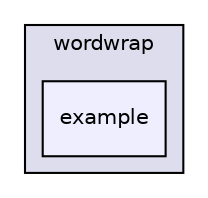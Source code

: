 digraph "gulp-src/node_modules/gulp-uglify/node_modules/uglify-js/node_modules/yargs/node_modules/cliui/node_modules/wordwrap/example" {
  compound=true
  node [ fontsize="10", fontname="Helvetica"];
  edge [ labelfontsize="10", labelfontname="Helvetica"];
  subgraph clusterdir_f412a889889f3f4849897650b10d5a5d {
    graph [ bgcolor="#ddddee", pencolor="black", label="wordwrap" fontname="Helvetica", fontsize="10", URL="dir_f412a889889f3f4849897650b10d5a5d.html"]
  dir_f771500100a7d66faed9295b69aeab54 [shape=box, label="example", style="filled", fillcolor="#eeeeff", pencolor="black", URL="dir_f771500100a7d66faed9295b69aeab54.html"];
  }
}
